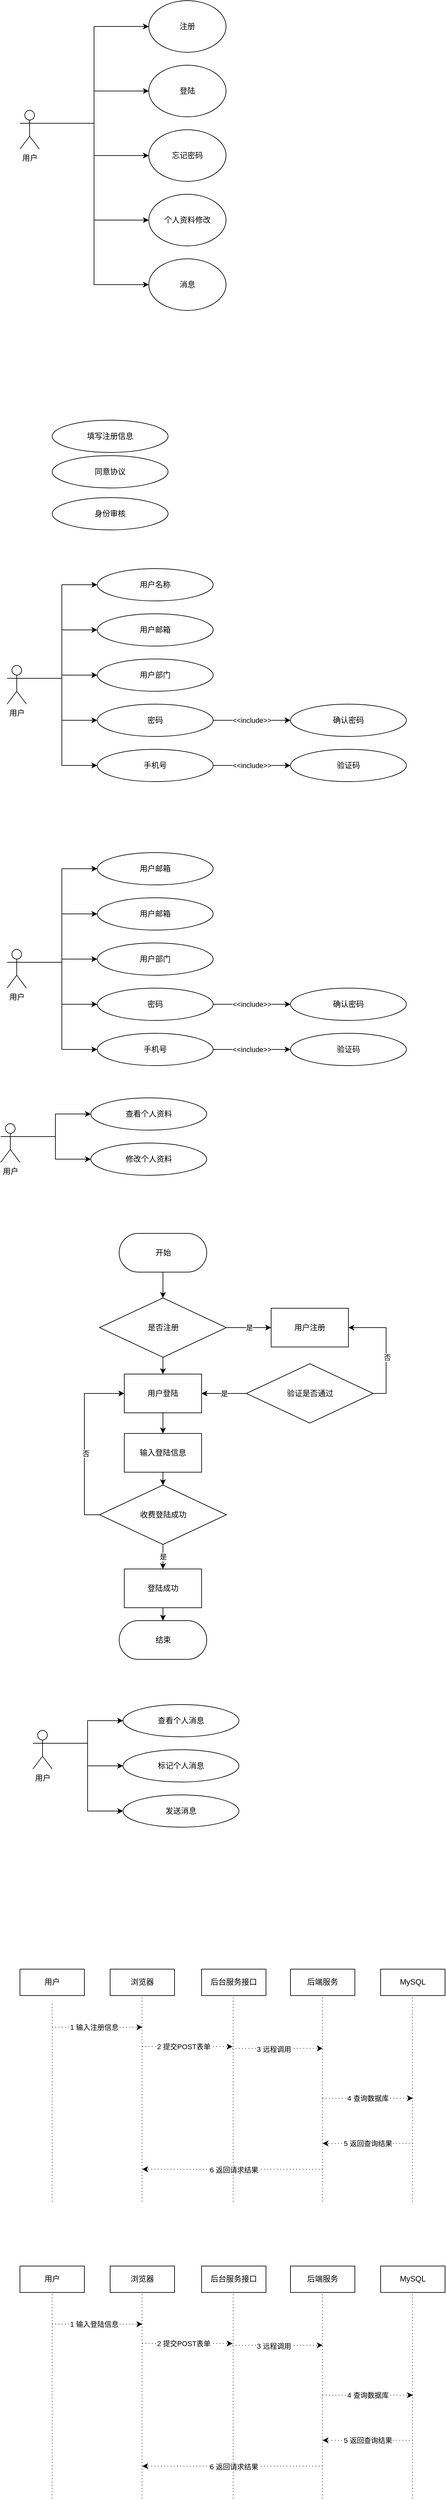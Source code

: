 <mxfile version="14.9.5" type="github">
  <diagram id="CorUk7HUXJxeiM6xlHDV" name="Page-1">
    <mxGraphModel dx="1422" dy="772" grid="1" gridSize="10" guides="1" tooltips="1" connect="1" arrows="1" fold="1" page="1" pageScale="1" pageWidth="827" pageHeight="1169" math="0" shadow="0">
      <root>
        <mxCell id="0" />
        <mxCell id="1" parent="0" />
        <mxCell id="OTtNzMurKzjWnPa9QM11-7" style="edgeStyle=orthogonalEdgeStyle;rounded=0;orthogonalLoop=1;jettySize=auto;html=1;exitX=1;exitY=0.333;exitDx=0;exitDy=0;exitPerimeter=0;entryX=0;entryY=0.5;entryDx=0;entryDy=0;" parent="1" source="OTtNzMurKzjWnPa9QM11-1" target="OTtNzMurKzjWnPa9QM11-2" edge="1">
          <mxGeometry relative="1" as="geometry" />
        </mxCell>
        <mxCell id="OTtNzMurKzjWnPa9QM11-8" style="edgeStyle=orthogonalEdgeStyle;rounded=0;orthogonalLoop=1;jettySize=auto;html=1;exitX=1;exitY=0.333;exitDx=0;exitDy=0;exitPerimeter=0;entryX=0;entryY=0.5;entryDx=0;entryDy=0;" parent="1" source="OTtNzMurKzjWnPa9QM11-1" target="OTtNzMurKzjWnPa9QM11-3" edge="1">
          <mxGeometry relative="1" as="geometry" />
        </mxCell>
        <mxCell id="OTtNzMurKzjWnPa9QM11-9" style="edgeStyle=orthogonalEdgeStyle;rounded=0;orthogonalLoop=1;jettySize=auto;html=1;exitX=1;exitY=0.333;exitDx=0;exitDy=0;exitPerimeter=0;entryX=0;entryY=0.5;entryDx=0;entryDy=0;" parent="1" source="OTtNzMurKzjWnPa9QM11-1" target="OTtNzMurKzjWnPa9QM11-4" edge="1">
          <mxGeometry relative="1" as="geometry" />
        </mxCell>
        <mxCell id="OTtNzMurKzjWnPa9QM11-11" style="edgeStyle=orthogonalEdgeStyle;rounded=0;orthogonalLoop=1;jettySize=auto;html=1;exitX=1;exitY=0.333;exitDx=0;exitDy=0;exitPerimeter=0;entryX=0;entryY=0.5;entryDx=0;entryDy=0;" parent="1" source="OTtNzMurKzjWnPa9QM11-1" target="OTtNzMurKzjWnPa9QM11-5" edge="1">
          <mxGeometry relative="1" as="geometry" />
        </mxCell>
        <mxCell id="Vjkjc_S4CCkmekgS_joY-2" style="edgeStyle=orthogonalEdgeStyle;rounded=0;orthogonalLoop=1;jettySize=auto;html=1;exitX=1;exitY=0.333;exitDx=0;exitDy=0;exitPerimeter=0;entryX=0;entryY=0.5;entryDx=0;entryDy=0;" parent="1" source="OTtNzMurKzjWnPa9QM11-1" target="Vjkjc_S4CCkmekgS_joY-1" edge="1">
          <mxGeometry relative="1" as="geometry" />
        </mxCell>
        <mxCell id="OTtNzMurKzjWnPa9QM11-1" value="用户" style="shape=umlActor;verticalLabelPosition=bottom;verticalAlign=top;html=1;outlineConnect=0;" parent="1" vertex="1">
          <mxGeometry x="80" y="380" width="30" height="60" as="geometry" />
        </mxCell>
        <mxCell id="OTtNzMurKzjWnPa9QM11-2" value="注册" style="ellipse;whiteSpace=wrap;html=1;" parent="1" vertex="1">
          <mxGeometry x="280" y="210" width="120" height="80" as="geometry" />
        </mxCell>
        <mxCell id="OTtNzMurKzjWnPa9QM11-3" value="登陆" style="ellipse;whiteSpace=wrap;html=1;" parent="1" vertex="1">
          <mxGeometry x="280" y="310" width="120" height="80" as="geometry" />
        </mxCell>
        <mxCell id="OTtNzMurKzjWnPa9QM11-4" value="忘记密码" style="ellipse;whiteSpace=wrap;html=1;" parent="1" vertex="1">
          <mxGeometry x="280" y="410" width="120" height="80" as="geometry" />
        </mxCell>
        <mxCell id="OTtNzMurKzjWnPa9QM11-5" value="个人资料修改" style="ellipse;whiteSpace=wrap;html=1;" parent="1" vertex="1">
          <mxGeometry x="280" y="510" width="120" height="80" as="geometry" />
        </mxCell>
        <mxCell id="OTtNzMurKzjWnPa9QM11-40" style="edgeStyle=orthogonalEdgeStyle;rounded=0;orthogonalLoop=1;jettySize=auto;html=1;exitX=1;exitY=0.333;exitDx=0;exitDy=0;exitPerimeter=0;entryX=0;entryY=0.5;entryDx=0;entryDy=0;" parent="1" source="OTtNzMurKzjWnPa9QM11-22" target="OTtNzMurKzjWnPa9QM11-31" edge="1">
          <mxGeometry relative="1" as="geometry" />
        </mxCell>
        <mxCell id="OTtNzMurKzjWnPa9QM11-41" style="edgeStyle=orthogonalEdgeStyle;rounded=0;orthogonalLoop=1;jettySize=auto;html=1;exitX=1;exitY=0.333;exitDx=0;exitDy=0;exitPerimeter=0;entryX=0;entryY=0.5;entryDx=0;entryDy=0;" parent="1" source="OTtNzMurKzjWnPa9QM11-22" target="OTtNzMurKzjWnPa9QM11-32" edge="1">
          <mxGeometry relative="1" as="geometry" />
        </mxCell>
        <mxCell id="OTtNzMurKzjWnPa9QM11-42" style="edgeStyle=orthogonalEdgeStyle;rounded=0;orthogonalLoop=1;jettySize=auto;html=1;exitX=1;exitY=0.333;exitDx=0;exitDy=0;exitPerimeter=0;entryX=0;entryY=0.5;entryDx=0;entryDy=0;" parent="1" source="OTtNzMurKzjWnPa9QM11-22" target="OTtNzMurKzjWnPa9QM11-33" edge="1">
          <mxGeometry relative="1" as="geometry" />
        </mxCell>
        <mxCell id="OTtNzMurKzjWnPa9QM11-43" style="edgeStyle=orthogonalEdgeStyle;rounded=0;orthogonalLoop=1;jettySize=auto;html=1;exitX=1;exitY=0.333;exitDx=0;exitDy=0;exitPerimeter=0;entryX=0;entryY=0.5;entryDx=0;entryDy=0;" parent="1" source="OTtNzMurKzjWnPa9QM11-22" target="OTtNzMurKzjWnPa9QM11-36" edge="1">
          <mxGeometry relative="1" as="geometry" />
        </mxCell>
        <mxCell id="OTtNzMurKzjWnPa9QM11-44" style="edgeStyle=orthogonalEdgeStyle;rounded=0;orthogonalLoop=1;jettySize=auto;html=1;exitX=1;exitY=0.333;exitDx=0;exitDy=0;exitPerimeter=0;entryX=0;entryY=0.5;entryDx=0;entryDy=0;" parent="1" source="OTtNzMurKzjWnPa9QM11-22" target="OTtNzMurKzjWnPa9QM11-34" edge="1">
          <mxGeometry relative="1" as="geometry" />
        </mxCell>
        <mxCell id="OTtNzMurKzjWnPa9QM11-22" value="用户" style="shape=umlActor;verticalLabelPosition=bottom;verticalAlign=top;html=1;outlineConnect=0;" parent="1" vertex="1">
          <mxGeometry x="60" y="1240" width="30" height="60" as="geometry" />
        </mxCell>
        <mxCell id="OTtNzMurKzjWnPa9QM11-31" value="用户名称" style="ellipse;whiteSpace=wrap;html=1;" parent="1" vertex="1">
          <mxGeometry x="200" y="1090" width="180" height="50" as="geometry" />
        </mxCell>
        <mxCell id="OTtNzMurKzjWnPa9QM11-32" value="用户邮箱" style="ellipse;whiteSpace=wrap;html=1;" parent="1" vertex="1">
          <mxGeometry x="200" y="1160" width="180" height="50" as="geometry" />
        </mxCell>
        <mxCell id="OTtNzMurKzjWnPa9QM11-33" value="用户部门" style="ellipse;whiteSpace=wrap;html=1;" parent="1" vertex="1">
          <mxGeometry x="200" y="1230" width="180" height="50" as="geometry" />
        </mxCell>
        <mxCell id="OTtNzMurKzjWnPa9QM11-34" value="手机号" style="ellipse;whiteSpace=wrap;html=1;" parent="1" vertex="1">
          <mxGeometry x="200" y="1370" width="180" height="50" as="geometry" />
        </mxCell>
        <mxCell id="OTtNzMurKzjWnPa9QM11-35" value="验证码" style="ellipse;whiteSpace=wrap;html=1;" parent="1" vertex="1">
          <mxGeometry x="500" y="1370" width="180" height="50" as="geometry" />
        </mxCell>
        <mxCell id="OTtNzMurKzjWnPa9QM11-38" value="&amp;lt;&amp;lt;include&amp;gt;&amp;gt;" style="edgeStyle=orthogonalEdgeStyle;rounded=0;orthogonalLoop=1;jettySize=auto;html=1;exitX=1;exitY=0.5;exitDx=0;exitDy=0;entryX=0;entryY=0.5;entryDx=0;entryDy=0;" parent="1" source="OTtNzMurKzjWnPa9QM11-36" target="OTtNzMurKzjWnPa9QM11-37" edge="1">
          <mxGeometry relative="1" as="geometry">
            <Array as="points">
              <mxPoint x="410" y="1325" />
              <mxPoint x="410" y="1325" />
            </Array>
          </mxGeometry>
        </mxCell>
        <mxCell id="OTtNzMurKzjWnPa9QM11-36" value="密码" style="ellipse;whiteSpace=wrap;html=1;" parent="1" vertex="1">
          <mxGeometry x="200" y="1300" width="180" height="50" as="geometry" />
        </mxCell>
        <mxCell id="OTtNzMurKzjWnPa9QM11-37" value="确认密码" style="ellipse;whiteSpace=wrap;html=1;" parent="1" vertex="1">
          <mxGeometry x="500" y="1300" width="180" height="50" as="geometry" />
        </mxCell>
        <mxCell id="OTtNzMurKzjWnPa9QM11-39" value="&amp;lt;&amp;lt;include&amp;gt;&amp;gt;" style="edgeStyle=orthogonalEdgeStyle;rounded=0;orthogonalLoop=1;jettySize=auto;html=1;exitX=1;exitY=0.5;exitDx=0;exitDy=0;entryX=0;entryY=0.5;entryDx=0;entryDy=0;" parent="1" source="OTtNzMurKzjWnPa9QM11-34" target="OTtNzMurKzjWnPa9QM11-35" edge="1">
          <mxGeometry relative="1" as="geometry">
            <mxPoint x="390" y="1335" as="sourcePoint" />
            <mxPoint x="540" y="1335" as="targetPoint" />
            <Array as="points">
              <mxPoint x="490" y="1395" />
              <mxPoint x="490" y="1395" />
            </Array>
          </mxGeometry>
        </mxCell>
        <mxCell id="OTtNzMurKzjWnPa9QM11-45" value="填写注册信息" style="ellipse;whiteSpace=wrap;html=1;" parent="1" vertex="1">
          <mxGeometry x="130" y="860" width="180" height="50" as="geometry" />
        </mxCell>
        <mxCell id="OTtNzMurKzjWnPa9QM11-46" value="同意协议" style="ellipse;whiteSpace=wrap;html=1;" parent="1" vertex="1">
          <mxGeometry x="130" y="915" width="180" height="50" as="geometry" />
        </mxCell>
        <mxCell id="OTtNzMurKzjWnPa9QM11-47" value="身份审核" style="ellipse;whiteSpace=wrap;html=1;" parent="1" vertex="1">
          <mxGeometry x="130" y="980" width="180" height="50" as="geometry" />
        </mxCell>
        <mxCell id="OTtNzMurKzjWnPa9QM11-48" style="edgeStyle=orthogonalEdgeStyle;rounded=0;orthogonalLoop=1;jettySize=auto;html=1;exitX=1;exitY=0.333;exitDx=0;exitDy=0;exitPerimeter=0;entryX=0;entryY=0.5;entryDx=0;entryDy=0;" parent="1" source="OTtNzMurKzjWnPa9QM11-53" target="OTtNzMurKzjWnPa9QM11-54" edge="1">
          <mxGeometry relative="1" as="geometry" />
        </mxCell>
        <mxCell id="OTtNzMurKzjWnPa9QM11-49" style="edgeStyle=orthogonalEdgeStyle;rounded=0;orthogonalLoop=1;jettySize=auto;html=1;exitX=1;exitY=0.333;exitDx=0;exitDy=0;exitPerimeter=0;entryX=0;entryY=0.5;entryDx=0;entryDy=0;" parent="1" source="OTtNzMurKzjWnPa9QM11-53" target="OTtNzMurKzjWnPa9QM11-55" edge="1">
          <mxGeometry relative="1" as="geometry" />
        </mxCell>
        <mxCell id="OTtNzMurKzjWnPa9QM11-50" style="edgeStyle=orthogonalEdgeStyle;rounded=0;orthogonalLoop=1;jettySize=auto;html=1;exitX=1;exitY=0.333;exitDx=0;exitDy=0;exitPerimeter=0;entryX=0;entryY=0.5;entryDx=0;entryDy=0;" parent="1" source="OTtNzMurKzjWnPa9QM11-53" target="OTtNzMurKzjWnPa9QM11-56" edge="1">
          <mxGeometry relative="1" as="geometry" />
        </mxCell>
        <mxCell id="OTtNzMurKzjWnPa9QM11-51" style="edgeStyle=orthogonalEdgeStyle;rounded=0;orthogonalLoop=1;jettySize=auto;html=1;exitX=1;exitY=0.333;exitDx=0;exitDy=0;exitPerimeter=0;entryX=0;entryY=0.5;entryDx=0;entryDy=0;" parent="1" source="OTtNzMurKzjWnPa9QM11-53" target="OTtNzMurKzjWnPa9QM11-60" edge="1">
          <mxGeometry relative="1" as="geometry" />
        </mxCell>
        <mxCell id="OTtNzMurKzjWnPa9QM11-52" style="edgeStyle=orthogonalEdgeStyle;rounded=0;orthogonalLoop=1;jettySize=auto;html=1;exitX=1;exitY=0.333;exitDx=0;exitDy=0;exitPerimeter=0;entryX=0;entryY=0.5;entryDx=0;entryDy=0;" parent="1" source="OTtNzMurKzjWnPa9QM11-53" target="OTtNzMurKzjWnPa9QM11-57" edge="1">
          <mxGeometry relative="1" as="geometry" />
        </mxCell>
        <mxCell id="OTtNzMurKzjWnPa9QM11-53" value="用户" style="shape=umlActor;verticalLabelPosition=bottom;verticalAlign=top;html=1;outlineConnect=0;" parent="1" vertex="1">
          <mxGeometry x="60" y="1680" width="30" height="60" as="geometry" />
        </mxCell>
        <mxCell id="OTtNzMurKzjWnPa9QM11-54" value="用户邮箱" style="ellipse;whiteSpace=wrap;html=1;" parent="1" vertex="1">
          <mxGeometry x="200" y="1530" width="180" height="50" as="geometry" />
        </mxCell>
        <mxCell id="OTtNzMurKzjWnPa9QM11-55" value="用户邮箱" style="ellipse;whiteSpace=wrap;html=1;" parent="1" vertex="1">
          <mxGeometry x="200" y="1600" width="180" height="50" as="geometry" />
        </mxCell>
        <mxCell id="OTtNzMurKzjWnPa9QM11-56" value="用户部门" style="ellipse;whiteSpace=wrap;html=1;" parent="1" vertex="1">
          <mxGeometry x="200" y="1670" width="180" height="50" as="geometry" />
        </mxCell>
        <mxCell id="OTtNzMurKzjWnPa9QM11-57" value="手机号" style="ellipse;whiteSpace=wrap;html=1;" parent="1" vertex="1">
          <mxGeometry x="200" y="1810" width="180" height="50" as="geometry" />
        </mxCell>
        <mxCell id="OTtNzMurKzjWnPa9QM11-58" value="验证码" style="ellipse;whiteSpace=wrap;html=1;" parent="1" vertex="1">
          <mxGeometry x="500" y="1810" width="180" height="50" as="geometry" />
        </mxCell>
        <mxCell id="OTtNzMurKzjWnPa9QM11-59" value="&amp;lt;&amp;lt;include&amp;gt;&amp;gt;" style="edgeStyle=orthogonalEdgeStyle;rounded=0;orthogonalLoop=1;jettySize=auto;html=1;exitX=1;exitY=0.5;exitDx=0;exitDy=0;entryX=0;entryY=0.5;entryDx=0;entryDy=0;" parent="1" source="OTtNzMurKzjWnPa9QM11-60" target="OTtNzMurKzjWnPa9QM11-61" edge="1">
          <mxGeometry relative="1" as="geometry">
            <Array as="points">
              <mxPoint x="410" y="1765" />
              <mxPoint x="410" y="1765" />
            </Array>
          </mxGeometry>
        </mxCell>
        <mxCell id="OTtNzMurKzjWnPa9QM11-60" value="密码" style="ellipse;whiteSpace=wrap;html=1;" parent="1" vertex="1">
          <mxGeometry x="200" y="1740" width="180" height="50" as="geometry" />
        </mxCell>
        <mxCell id="OTtNzMurKzjWnPa9QM11-61" value="确认密码" style="ellipse;whiteSpace=wrap;html=1;" parent="1" vertex="1">
          <mxGeometry x="500" y="1740" width="180" height="50" as="geometry" />
        </mxCell>
        <mxCell id="OTtNzMurKzjWnPa9QM11-62" value="&amp;lt;&amp;lt;include&amp;gt;&amp;gt;" style="edgeStyle=orthogonalEdgeStyle;rounded=0;orthogonalLoop=1;jettySize=auto;html=1;exitX=1;exitY=0.5;exitDx=0;exitDy=0;entryX=0;entryY=0.5;entryDx=0;entryDy=0;" parent="1" source="OTtNzMurKzjWnPa9QM11-57" target="OTtNzMurKzjWnPa9QM11-58" edge="1">
          <mxGeometry relative="1" as="geometry">
            <mxPoint x="390" y="1775" as="sourcePoint" />
            <mxPoint x="540" y="1775" as="targetPoint" />
            <Array as="points">
              <mxPoint x="490" y="1835" />
              <mxPoint x="490" y="1835" />
            </Array>
          </mxGeometry>
        </mxCell>
        <mxCell id="OTtNzMurKzjWnPa9QM11-63" style="edgeStyle=orthogonalEdgeStyle;rounded=0;orthogonalLoop=1;jettySize=auto;html=1;exitX=1;exitY=0.333;exitDx=0;exitDy=0;exitPerimeter=0;entryX=0;entryY=0.5;entryDx=0;entryDy=0;" parent="1" source="OTtNzMurKzjWnPa9QM11-68" target="OTtNzMurKzjWnPa9QM11-69" edge="1">
          <mxGeometry relative="1" as="geometry" />
        </mxCell>
        <mxCell id="OTtNzMurKzjWnPa9QM11-64" style="edgeStyle=orthogonalEdgeStyle;rounded=0;orthogonalLoop=1;jettySize=auto;html=1;exitX=1;exitY=0.333;exitDx=0;exitDy=0;exitPerimeter=0;entryX=0;entryY=0.5;entryDx=0;entryDy=0;" parent="1" source="OTtNzMurKzjWnPa9QM11-68" target="OTtNzMurKzjWnPa9QM11-70" edge="1">
          <mxGeometry relative="1" as="geometry" />
        </mxCell>
        <mxCell id="OTtNzMurKzjWnPa9QM11-68" value="用户" style="shape=umlActor;verticalLabelPosition=bottom;verticalAlign=top;html=1;outlineConnect=0;" parent="1" vertex="1">
          <mxGeometry x="50" y="1950" width="30" height="60" as="geometry" />
        </mxCell>
        <mxCell id="OTtNzMurKzjWnPa9QM11-69" value="查看个人资料" style="ellipse;whiteSpace=wrap;html=1;" parent="1" vertex="1">
          <mxGeometry x="190" y="1910" width="180" height="50" as="geometry" />
        </mxCell>
        <mxCell id="OTtNzMurKzjWnPa9QM11-70" value="修改个人资料" style="ellipse;whiteSpace=wrap;html=1;" parent="1" vertex="1">
          <mxGeometry x="190" y="1980" width="180" height="50" as="geometry" />
        </mxCell>
        <mxCell id="OTtNzMurKzjWnPa9QM11-82" style="edgeStyle=orthogonalEdgeStyle;rounded=0;orthogonalLoop=1;jettySize=auto;html=1;" parent="1" source="OTtNzMurKzjWnPa9QM11-79" target="OTtNzMurKzjWnPa9QM11-81" edge="1">
          <mxGeometry relative="1" as="geometry" />
        </mxCell>
        <mxCell id="OTtNzMurKzjWnPa9QM11-79" value="开始" style="html=1;dashed=0;whitespace=wrap;shape=mxgraph.dfd.start" parent="1" vertex="1">
          <mxGeometry x="234" y="2120" width="136" height="60" as="geometry" />
        </mxCell>
        <mxCell id="OTtNzMurKzjWnPa9QM11-80" value="结束" style="html=1;dashed=0;whitespace=wrap;shape=mxgraph.dfd.start" parent="1" vertex="1">
          <mxGeometry x="234" y="2720" width="136" height="60" as="geometry" />
        </mxCell>
        <mxCell id="OTtNzMurKzjWnPa9QM11-88" value="是" style="edgeStyle=orthogonalEdgeStyle;rounded=0;orthogonalLoop=1;jettySize=auto;html=1;exitX=1;exitY=0.5;exitDx=0;exitDy=0;entryX=0;entryY=0.5;entryDx=0;entryDy=0;" parent="1" source="OTtNzMurKzjWnPa9QM11-81" target="OTtNzMurKzjWnPa9QM11-83" edge="1">
          <mxGeometry relative="1" as="geometry" />
        </mxCell>
        <mxCell id="OTtNzMurKzjWnPa9QM11-90" value="" style="edgeStyle=orthogonalEdgeStyle;rounded=0;orthogonalLoop=1;jettySize=auto;html=1;" parent="1" source="OTtNzMurKzjWnPa9QM11-81" target="OTtNzMurKzjWnPa9QM11-84" edge="1">
          <mxGeometry relative="1" as="geometry" />
        </mxCell>
        <mxCell id="OTtNzMurKzjWnPa9QM11-81" value="是否注册" style="rhombus;whiteSpace=wrap;html=1;" parent="1" vertex="1">
          <mxGeometry x="203.5" y="2220" width="197" height="92" as="geometry" />
        </mxCell>
        <mxCell id="OTtNzMurKzjWnPa9QM11-83" value="用户注册" style="rounded=0;whiteSpace=wrap;html=1;" parent="1" vertex="1">
          <mxGeometry x="470" y="2236" width="120" height="60" as="geometry" />
        </mxCell>
        <mxCell id="OTtNzMurKzjWnPa9QM11-95" style="edgeStyle=orthogonalEdgeStyle;rounded=0;orthogonalLoop=1;jettySize=auto;html=1;entryX=0.5;entryY=0;entryDx=0;entryDy=0;" parent="1" source="OTtNzMurKzjWnPa9QM11-84" target="OTtNzMurKzjWnPa9QM11-91" edge="1">
          <mxGeometry relative="1" as="geometry" />
        </mxCell>
        <mxCell id="OTtNzMurKzjWnPa9QM11-84" value="用户登陆" style="rounded=0;whiteSpace=wrap;html=1;" parent="1" vertex="1">
          <mxGeometry x="242" y="2338" width="120" height="60" as="geometry" />
        </mxCell>
        <mxCell id="OTtNzMurKzjWnPa9QM11-86" style="edgeStyle=orthogonalEdgeStyle;rounded=0;orthogonalLoop=1;jettySize=auto;html=1;exitX=1;exitY=0.5;exitDx=0;exitDy=0;entryX=1;entryY=0.5;entryDx=0;entryDy=0;" parent="1" source="OTtNzMurKzjWnPa9QM11-85" target="OTtNzMurKzjWnPa9QM11-83" edge="1">
          <mxGeometry relative="1" as="geometry" />
        </mxCell>
        <mxCell id="OTtNzMurKzjWnPa9QM11-87" value="否" style="edgeLabel;html=1;align=center;verticalAlign=middle;resizable=0;points=[];" parent="OTtNzMurKzjWnPa9QM11-86" vertex="1" connectable="0">
          <mxGeometry x="0.13" relative="1" as="geometry">
            <mxPoint x="1" y="26" as="offset" />
          </mxGeometry>
        </mxCell>
        <mxCell id="OTtNzMurKzjWnPa9QM11-89" value="是" style="edgeStyle=orthogonalEdgeStyle;rounded=0;orthogonalLoop=1;jettySize=auto;html=1;" parent="1" source="OTtNzMurKzjWnPa9QM11-85" target="OTtNzMurKzjWnPa9QM11-84" edge="1">
          <mxGeometry relative="1" as="geometry" />
        </mxCell>
        <mxCell id="OTtNzMurKzjWnPa9QM11-85" value="验证是否通过" style="rhombus;whiteSpace=wrap;html=1;" parent="1" vertex="1">
          <mxGeometry x="431.5" y="2322" width="197" height="92" as="geometry" />
        </mxCell>
        <mxCell id="OTtNzMurKzjWnPa9QM11-97" value="" style="edgeStyle=orthogonalEdgeStyle;rounded=0;orthogonalLoop=1;jettySize=auto;html=1;" parent="1" source="OTtNzMurKzjWnPa9QM11-91" target="OTtNzMurKzjWnPa9QM11-92" edge="1">
          <mxGeometry relative="1" as="geometry" />
        </mxCell>
        <mxCell id="OTtNzMurKzjWnPa9QM11-91" value="输入登陆信息" style="rounded=0;whiteSpace=wrap;html=1;" parent="1" vertex="1">
          <mxGeometry x="242" y="2430" width="120" height="60" as="geometry" />
        </mxCell>
        <mxCell id="OTtNzMurKzjWnPa9QM11-98" value="是" style="edgeStyle=orthogonalEdgeStyle;rounded=0;orthogonalLoop=1;jettySize=auto;html=1;" parent="1" source="OTtNzMurKzjWnPa9QM11-92" target="OTtNzMurKzjWnPa9QM11-96" edge="1">
          <mxGeometry relative="1" as="geometry" />
        </mxCell>
        <mxCell id="OTtNzMurKzjWnPa9QM11-100" style="edgeStyle=orthogonalEdgeStyle;rounded=0;orthogonalLoop=1;jettySize=auto;html=1;exitX=0;exitY=0.5;exitDx=0;exitDy=0;entryX=0;entryY=0.5;entryDx=0;entryDy=0;" parent="1" source="OTtNzMurKzjWnPa9QM11-92" target="OTtNzMurKzjWnPa9QM11-84" edge="1">
          <mxGeometry relative="1" as="geometry">
            <Array as="points">
              <mxPoint x="180" y="2556" />
              <mxPoint x="180" y="2368" />
            </Array>
          </mxGeometry>
        </mxCell>
        <mxCell id="OTtNzMurKzjWnPa9QM11-101" value="否" style="edgeLabel;html=1;align=center;verticalAlign=middle;resizable=0;points=[];" parent="OTtNzMurKzjWnPa9QM11-100" vertex="1" connectable="0">
          <mxGeometry x="0.088" y="-1" relative="1" as="geometry">
            <mxPoint x="1" y="30" as="offset" />
          </mxGeometry>
        </mxCell>
        <mxCell id="OTtNzMurKzjWnPa9QM11-92" value="收费登陆成功" style="rhombus;whiteSpace=wrap;html=1;" parent="1" vertex="1">
          <mxGeometry x="203.5" y="2510" width="197" height="92" as="geometry" />
        </mxCell>
        <mxCell id="OTtNzMurKzjWnPa9QM11-99" value="" style="edgeStyle=orthogonalEdgeStyle;rounded=0;orthogonalLoop=1;jettySize=auto;html=1;" parent="1" source="OTtNzMurKzjWnPa9QM11-96" target="OTtNzMurKzjWnPa9QM11-80" edge="1">
          <mxGeometry relative="1" as="geometry" />
        </mxCell>
        <mxCell id="OTtNzMurKzjWnPa9QM11-96" value="登陆成功" style="rounded=0;whiteSpace=wrap;html=1;" parent="1" vertex="1">
          <mxGeometry x="242" y="2640" width="120" height="60" as="geometry" />
        </mxCell>
        <mxCell id="Vjkjc_S4CCkmekgS_joY-1" value="消息" style="ellipse;whiteSpace=wrap;html=1;" parent="1" vertex="1">
          <mxGeometry x="280" y="610" width="120" height="80" as="geometry" />
        </mxCell>
        <mxCell id="Vjkjc_S4CCkmekgS_joY-3" style="edgeStyle=orthogonalEdgeStyle;rounded=0;orthogonalLoop=1;jettySize=auto;html=1;exitX=1;exitY=0.333;exitDx=0;exitDy=0;exitPerimeter=0;entryX=0;entryY=0.5;entryDx=0;entryDy=0;" parent="1" source="Vjkjc_S4CCkmekgS_joY-5" target="Vjkjc_S4CCkmekgS_joY-6" edge="1">
          <mxGeometry relative="1" as="geometry" />
        </mxCell>
        <mxCell id="Vjkjc_S4CCkmekgS_joY-4" style="edgeStyle=orthogonalEdgeStyle;rounded=0;orthogonalLoop=1;jettySize=auto;html=1;exitX=1;exitY=0.333;exitDx=0;exitDy=0;exitPerimeter=0;entryX=0;entryY=0.5;entryDx=0;entryDy=0;" parent="1" source="Vjkjc_S4CCkmekgS_joY-5" target="Vjkjc_S4CCkmekgS_joY-7" edge="1">
          <mxGeometry relative="1" as="geometry" />
        </mxCell>
        <mxCell id="Vjkjc_S4CCkmekgS_joY-9" style="edgeStyle=orthogonalEdgeStyle;rounded=0;orthogonalLoop=1;jettySize=auto;html=1;exitX=1;exitY=0.333;exitDx=0;exitDy=0;exitPerimeter=0;entryX=0;entryY=0.5;entryDx=0;entryDy=0;" parent="1" source="Vjkjc_S4CCkmekgS_joY-5" target="Vjkjc_S4CCkmekgS_joY-8" edge="1">
          <mxGeometry relative="1" as="geometry" />
        </mxCell>
        <mxCell id="Vjkjc_S4CCkmekgS_joY-5" value="用户" style="shape=umlActor;verticalLabelPosition=bottom;verticalAlign=top;html=1;outlineConnect=0;" parent="1" vertex="1">
          <mxGeometry x="100" y="2890" width="30" height="60" as="geometry" />
        </mxCell>
        <mxCell id="Vjkjc_S4CCkmekgS_joY-6" value="查看个人消息" style="ellipse;whiteSpace=wrap;html=1;" parent="1" vertex="1">
          <mxGeometry x="240" y="2850" width="180" height="50" as="geometry" />
        </mxCell>
        <mxCell id="Vjkjc_S4CCkmekgS_joY-7" value="标记个人消息" style="ellipse;whiteSpace=wrap;html=1;" parent="1" vertex="1">
          <mxGeometry x="240" y="2920" width="180" height="50" as="geometry" />
        </mxCell>
        <mxCell id="Vjkjc_S4CCkmekgS_joY-8" value="发送消息" style="ellipse;whiteSpace=wrap;html=1;" parent="1" vertex="1">
          <mxGeometry x="240" y="2990" width="180" height="50" as="geometry" />
        </mxCell>
        <mxCell id="xR4aeix9GzGSa69tNz9Z-13" value="" style="group" vertex="1" connectable="0" parent="1">
          <mxGeometry x="80" y="3260" width="100" height="440" as="geometry" />
        </mxCell>
        <mxCell id="xR4aeix9GzGSa69tNz9Z-8" value="" style="endArrow=none;dashed=1;html=1;dashPattern=1 4;entryX=0.5;entryY=1;entryDx=0;entryDy=0;" edge="1" parent="xR4aeix9GzGSa69tNz9Z-13">
          <mxGeometry width="50" height="50" relative="1" as="geometry">
            <mxPoint x="50" y="360" as="sourcePoint" />
            <mxPoint x="50" y="50" as="targetPoint" />
          </mxGeometry>
        </mxCell>
        <mxCell id="xR4aeix9GzGSa69tNz9Z-18" value="" style="endArrow=classic;html=1;dashed=1;dashPattern=1 4;" edge="1" parent="xR4aeix9GzGSa69tNz9Z-13">
          <mxGeometry width="50" height="50" relative="1" as="geometry">
            <mxPoint x="50" y="90" as="sourcePoint" />
            <mxPoint x="190" y="90" as="targetPoint" />
          </mxGeometry>
        </mxCell>
        <mxCell id="xR4aeix9GzGSa69tNz9Z-19" value="1 输入注册信息" style="edgeLabel;html=1;align=center;verticalAlign=middle;resizable=0;points=[];" vertex="1" connectable="0" parent="xR4aeix9GzGSa69tNz9Z-18">
          <mxGeometry x="-0.077" relative="1" as="geometry">
            <mxPoint as="offset" />
          </mxGeometry>
        </mxCell>
        <mxCell id="xR4aeix9GzGSa69tNz9Z-63" value="用户" style="rounded=0;whiteSpace=wrap;html=1;" vertex="1" parent="xR4aeix9GzGSa69tNz9Z-13">
          <mxGeometry width="100" height="40.909" as="geometry" />
        </mxCell>
        <mxCell id="xR4aeix9GzGSa69tNz9Z-14" value="" style="group" vertex="1" connectable="0" parent="1">
          <mxGeometry x="220" y="3260" width="100" height="360" as="geometry" />
        </mxCell>
        <mxCell id="xR4aeix9GzGSa69tNz9Z-2" value="浏览器" style="rounded=0;whiteSpace=wrap;html=1;" vertex="1" parent="xR4aeix9GzGSa69tNz9Z-14">
          <mxGeometry width="100" height="40.909" as="geometry" />
        </mxCell>
        <mxCell id="xR4aeix9GzGSa69tNz9Z-9" value="" style="endArrow=none;dashed=1;html=1;dashPattern=1 4;entryX=0.5;entryY=1;entryDx=0;entryDy=0;" edge="1" parent="xR4aeix9GzGSa69tNz9Z-14">
          <mxGeometry width="50" height="50" relative="1" as="geometry">
            <mxPoint x="49.5" y="360" as="sourcePoint" />
            <mxPoint x="49.5" y="40.909" as="targetPoint" />
          </mxGeometry>
        </mxCell>
        <mxCell id="xR4aeix9GzGSa69tNz9Z-15" value="" style="group" vertex="1" connectable="0" parent="1">
          <mxGeometry x="362" y="3260" width="100" height="360" as="geometry" />
        </mxCell>
        <mxCell id="xR4aeix9GzGSa69tNz9Z-3" value="后台服务接口" style="rounded=0;whiteSpace=wrap;html=1;" vertex="1" parent="xR4aeix9GzGSa69tNz9Z-15">
          <mxGeometry width="100" height="40.909" as="geometry" />
        </mxCell>
        <mxCell id="xR4aeix9GzGSa69tNz9Z-10" value="" style="endArrow=none;dashed=1;html=1;dashPattern=1 4;entryX=0.5;entryY=1;entryDx=0;entryDy=0;" edge="1" parent="xR4aeix9GzGSa69tNz9Z-15">
          <mxGeometry width="50" height="50" relative="1" as="geometry">
            <mxPoint x="49" y="360" as="sourcePoint" />
            <mxPoint x="49" y="40.909" as="targetPoint" />
          </mxGeometry>
        </mxCell>
        <mxCell id="xR4aeix9GzGSa69tNz9Z-28" value="" style="endArrow=classic;html=1;dashed=1;dashPattern=1 4;" edge="1" parent="xR4aeix9GzGSa69tNz9Z-15">
          <mxGeometry width="50" height="50" relative="1" as="geometry">
            <mxPoint x="48" y="122.727" as="sourcePoint" />
            <mxPoint x="188" y="122.727" as="targetPoint" />
          </mxGeometry>
        </mxCell>
        <mxCell id="xR4aeix9GzGSa69tNz9Z-29" value="3 远程调用" style="edgeLabel;html=1;align=center;verticalAlign=middle;resizable=0;points=[];" vertex="1" connectable="0" parent="xR4aeix9GzGSa69tNz9Z-28">
          <mxGeometry x="-0.086" y="-1" relative="1" as="geometry">
            <mxPoint as="offset" />
          </mxGeometry>
        </mxCell>
        <mxCell id="xR4aeix9GzGSa69tNz9Z-16" value="" style="group" vertex="1" connectable="0" parent="1">
          <mxGeometry x="500" y="3260" width="100" height="360" as="geometry" />
        </mxCell>
        <mxCell id="xR4aeix9GzGSa69tNz9Z-4" value="后端服务" style="rounded=0;whiteSpace=wrap;html=1;" vertex="1" parent="xR4aeix9GzGSa69tNz9Z-16">
          <mxGeometry width="100" height="40.909" as="geometry" />
        </mxCell>
        <mxCell id="xR4aeix9GzGSa69tNz9Z-11" value="" style="endArrow=none;dashed=1;html=1;dashPattern=1 4;entryX=0.5;entryY=1;entryDx=0;entryDy=0;" edge="1" parent="xR4aeix9GzGSa69tNz9Z-16">
          <mxGeometry width="50" height="50" relative="1" as="geometry">
            <mxPoint x="49.5" y="360" as="sourcePoint" />
            <mxPoint x="49.5" y="40.909" as="targetPoint" />
          </mxGeometry>
        </mxCell>
        <mxCell id="xR4aeix9GzGSa69tNz9Z-17" value="" style="group" vertex="1" connectable="0" parent="1">
          <mxGeometry x="640" y="3260" width="100" height="360" as="geometry" />
        </mxCell>
        <mxCell id="xR4aeix9GzGSa69tNz9Z-5" value="MySQL" style="rounded=0;whiteSpace=wrap;html=1;" vertex="1" parent="xR4aeix9GzGSa69tNz9Z-17">
          <mxGeometry width="100" height="40.909" as="geometry" />
        </mxCell>
        <mxCell id="xR4aeix9GzGSa69tNz9Z-12" value="" style="endArrow=none;dashed=1;html=1;dashPattern=1 4;entryX=0.5;entryY=1;entryDx=0;entryDy=0;" edge="1" parent="xR4aeix9GzGSa69tNz9Z-17">
          <mxGeometry width="50" height="50" relative="1" as="geometry">
            <mxPoint x="49.5" y="360" as="sourcePoint" />
            <mxPoint x="49.5" y="40.909" as="targetPoint" />
          </mxGeometry>
        </mxCell>
        <mxCell id="xR4aeix9GzGSa69tNz9Z-21" value="" style="endArrow=classic;html=1;dashed=1;dashPattern=1 4;" edge="1" parent="1">
          <mxGeometry width="50" height="50" relative="1" as="geometry">
            <mxPoint x="270" y="3380" as="sourcePoint" />
            <mxPoint x="410" y="3380" as="targetPoint" />
          </mxGeometry>
        </mxCell>
        <mxCell id="xR4aeix9GzGSa69tNz9Z-22" value="2 提交POST表单" style="edgeLabel;html=1;align=center;verticalAlign=middle;resizable=0;points=[];" vertex="1" connectable="0" parent="xR4aeix9GzGSa69tNz9Z-21">
          <mxGeometry x="-0.339" y="-3" relative="1" as="geometry">
            <mxPoint x="17" y="-3" as="offset" />
          </mxGeometry>
        </mxCell>
        <mxCell id="xR4aeix9GzGSa69tNz9Z-30" value="4 查询数据库" style="endArrow=classic;html=1;dashed=1;dashPattern=1 4;" edge="1" parent="1">
          <mxGeometry width="50" height="50" relative="1" as="geometry">
            <mxPoint x="550" y="3460" as="sourcePoint" />
            <mxPoint x="690" y="3460" as="targetPoint" />
          </mxGeometry>
        </mxCell>
        <mxCell id="xR4aeix9GzGSa69tNz9Z-32" value="5 返回查询结果" style="endArrow=classic;html=1;dashed=1;dashPattern=1 4;" edge="1" parent="1">
          <mxGeometry width="50" height="50" relative="1" as="geometry">
            <mxPoint x="690" y="3530" as="sourcePoint" />
            <mxPoint x="550" y="3530" as="targetPoint" />
          </mxGeometry>
        </mxCell>
        <mxCell id="xR4aeix9GzGSa69tNz9Z-33" value="" style="endArrow=classic;html=1;dashed=1;dashPattern=1 4;" edge="1" parent="1">
          <mxGeometry width="50" height="50" relative="1" as="geometry">
            <mxPoint x="550" y="3570" as="sourcePoint" />
            <mxPoint x="270" y="3570" as="targetPoint" />
          </mxGeometry>
        </mxCell>
        <mxCell id="xR4aeix9GzGSa69tNz9Z-34" value="6 返回请求结果" style="edgeLabel;html=1;align=center;verticalAlign=middle;resizable=0;points=[];" vertex="1" connectable="0" parent="xR4aeix9GzGSa69tNz9Z-33">
          <mxGeometry x="0.15" y="1" relative="1" as="geometry">
            <mxPoint x="23" as="offset" />
          </mxGeometry>
        </mxCell>
        <mxCell id="xR4aeix9GzGSa69tNz9Z-36" value="" style="endArrow=none;dashed=1;html=1;dashPattern=1 4;entryX=0.5;entryY=1;entryDx=0;entryDy=0;" edge="1" parent="1">
          <mxGeometry width="50" height="50" relative="1" as="geometry">
            <mxPoint x="130" y="4080" as="sourcePoint" />
            <mxPoint x="130" y="3760" as="targetPoint" />
          </mxGeometry>
        </mxCell>
        <mxCell id="xR4aeix9GzGSa69tNz9Z-37" value="" style="endArrow=classic;html=1;dashed=1;dashPattern=1 4;" edge="1" parent="1">
          <mxGeometry width="50" height="50" relative="1" as="geometry">
            <mxPoint x="130" y="3810" as="sourcePoint" />
            <mxPoint x="270" y="3810" as="targetPoint" />
          </mxGeometry>
        </mxCell>
        <mxCell id="xR4aeix9GzGSa69tNz9Z-38" value="1 输入登陆信息" style="edgeLabel;html=1;align=center;verticalAlign=middle;resizable=0;points=[];" vertex="1" connectable="0" parent="xR4aeix9GzGSa69tNz9Z-37">
          <mxGeometry x="-0.077" relative="1" as="geometry">
            <mxPoint as="offset" />
          </mxGeometry>
        </mxCell>
        <mxCell id="xR4aeix9GzGSa69tNz9Z-39" value="" style="group" vertex="1" connectable="0" parent="1">
          <mxGeometry x="220" y="3720" width="100" height="360" as="geometry" />
        </mxCell>
        <mxCell id="xR4aeix9GzGSa69tNz9Z-40" value="浏览器" style="rounded=0;whiteSpace=wrap;html=1;" vertex="1" parent="xR4aeix9GzGSa69tNz9Z-39">
          <mxGeometry width="100" height="40.909" as="geometry" />
        </mxCell>
        <mxCell id="xR4aeix9GzGSa69tNz9Z-41" value="" style="endArrow=none;dashed=1;html=1;dashPattern=1 4;entryX=0.5;entryY=1;entryDx=0;entryDy=0;" edge="1" parent="xR4aeix9GzGSa69tNz9Z-39">
          <mxGeometry width="50" height="50" relative="1" as="geometry">
            <mxPoint x="49.5" y="360" as="sourcePoint" />
            <mxPoint x="49.5" y="40.909" as="targetPoint" />
          </mxGeometry>
        </mxCell>
        <mxCell id="xR4aeix9GzGSa69tNz9Z-42" value="" style="group" vertex="1" connectable="0" parent="1">
          <mxGeometry x="362" y="3720" width="100" height="360" as="geometry" />
        </mxCell>
        <mxCell id="xR4aeix9GzGSa69tNz9Z-43" value="后台服务接口" style="rounded=0;whiteSpace=wrap;html=1;" vertex="1" parent="xR4aeix9GzGSa69tNz9Z-42">
          <mxGeometry width="100" height="40.909" as="geometry" />
        </mxCell>
        <mxCell id="xR4aeix9GzGSa69tNz9Z-44" value="" style="endArrow=none;dashed=1;html=1;dashPattern=1 4;entryX=0.5;entryY=1;entryDx=0;entryDy=0;" edge="1" parent="xR4aeix9GzGSa69tNz9Z-42">
          <mxGeometry width="50" height="50" relative="1" as="geometry">
            <mxPoint x="49" y="360" as="sourcePoint" />
            <mxPoint x="49" y="40.909" as="targetPoint" />
          </mxGeometry>
        </mxCell>
        <mxCell id="xR4aeix9GzGSa69tNz9Z-45" value="" style="endArrow=classic;html=1;dashed=1;dashPattern=1 4;" edge="1" parent="xR4aeix9GzGSa69tNz9Z-42">
          <mxGeometry width="50" height="50" relative="1" as="geometry">
            <mxPoint x="48" y="122.727" as="sourcePoint" />
            <mxPoint x="188" y="122.727" as="targetPoint" />
          </mxGeometry>
        </mxCell>
        <mxCell id="xR4aeix9GzGSa69tNz9Z-46" value="3 远程调用" style="edgeLabel;html=1;align=center;verticalAlign=middle;resizable=0;points=[];" vertex="1" connectable="0" parent="xR4aeix9GzGSa69tNz9Z-45">
          <mxGeometry x="-0.086" y="-1" relative="1" as="geometry">
            <mxPoint as="offset" />
          </mxGeometry>
        </mxCell>
        <mxCell id="xR4aeix9GzGSa69tNz9Z-47" value="" style="group" vertex="1" connectable="0" parent="1">
          <mxGeometry x="500" y="3720" width="100" height="360" as="geometry" />
        </mxCell>
        <mxCell id="xR4aeix9GzGSa69tNz9Z-48" value="后端服务" style="rounded=0;whiteSpace=wrap;html=1;" vertex="1" parent="xR4aeix9GzGSa69tNz9Z-47">
          <mxGeometry width="100" height="40.909" as="geometry" />
        </mxCell>
        <mxCell id="xR4aeix9GzGSa69tNz9Z-49" value="" style="endArrow=none;dashed=1;html=1;dashPattern=1 4;entryX=0.5;entryY=1;entryDx=0;entryDy=0;" edge="1" parent="xR4aeix9GzGSa69tNz9Z-47">
          <mxGeometry width="50" height="50" relative="1" as="geometry">
            <mxPoint x="49.5" y="360" as="sourcePoint" />
            <mxPoint x="49.5" y="40.909" as="targetPoint" />
          </mxGeometry>
        </mxCell>
        <mxCell id="xR4aeix9GzGSa69tNz9Z-50" value="" style="group" vertex="1" connectable="0" parent="1">
          <mxGeometry x="640" y="3720" width="100" height="360" as="geometry" />
        </mxCell>
        <mxCell id="xR4aeix9GzGSa69tNz9Z-51" value="MySQL" style="rounded=0;whiteSpace=wrap;html=1;" vertex="1" parent="xR4aeix9GzGSa69tNz9Z-50">
          <mxGeometry width="100" height="40.909" as="geometry" />
        </mxCell>
        <mxCell id="xR4aeix9GzGSa69tNz9Z-52" value="" style="endArrow=none;dashed=1;html=1;dashPattern=1 4;entryX=0.5;entryY=1;entryDx=0;entryDy=0;" edge="1" parent="xR4aeix9GzGSa69tNz9Z-50">
          <mxGeometry width="50" height="50" relative="1" as="geometry">
            <mxPoint x="49.5" y="360" as="sourcePoint" />
            <mxPoint x="49.5" y="40.909" as="targetPoint" />
          </mxGeometry>
        </mxCell>
        <mxCell id="xR4aeix9GzGSa69tNz9Z-53" value="" style="endArrow=classic;html=1;dashed=1;dashPattern=1 4;" edge="1" parent="1">
          <mxGeometry width="50" height="50" relative="1" as="geometry">
            <mxPoint x="270" y="3840" as="sourcePoint" />
            <mxPoint x="410" y="3840" as="targetPoint" />
          </mxGeometry>
        </mxCell>
        <mxCell id="xR4aeix9GzGSa69tNz9Z-54" value="2 提交POST表单" style="edgeLabel;html=1;align=center;verticalAlign=middle;resizable=0;points=[];" vertex="1" connectable="0" parent="xR4aeix9GzGSa69tNz9Z-53">
          <mxGeometry x="-0.339" y="-3" relative="1" as="geometry">
            <mxPoint x="17" y="-3" as="offset" />
          </mxGeometry>
        </mxCell>
        <mxCell id="xR4aeix9GzGSa69tNz9Z-55" value="4 查询数据库" style="endArrow=classic;html=1;dashed=1;dashPattern=1 4;" edge="1" parent="1">
          <mxGeometry width="50" height="50" relative="1" as="geometry">
            <mxPoint x="550" y="3920" as="sourcePoint" />
            <mxPoint x="690" y="3920" as="targetPoint" />
          </mxGeometry>
        </mxCell>
        <mxCell id="xR4aeix9GzGSa69tNz9Z-56" value="5 返回查询结果" style="endArrow=classic;html=1;dashed=1;dashPattern=1 4;" edge="1" parent="1">
          <mxGeometry width="50" height="50" relative="1" as="geometry">
            <mxPoint x="690" y="3990" as="sourcePoint" />
            <mxPoint x="550" y="3990" as="targetPoint" />
          </mxGeometry>
        </mxCell>
        <mxCell id="xR4aeix9GzGSa69tNz9Z-57" value="" style="endArrow=classic;html=1;dashed=1;dashPattern=1 4;" edge="1" parent="1">
          <mxGeometry width="50" height="50" relative="1" as="geometry">
            <mxPoint x="550" y="4030" as="sourcePoint" />
            <mxPoint x="270" y="4030" as="targetPoint" />
          </mxGeometry>
        </mxCell>
        <mxCell id="xR4aeix9GzGSa69tNz9Z-58" value="6 返回请求结果" style="edgeLabel;html=1;align=center;verticalAlign=middle;resizable=0;points=[];" vertex="1" connectable="0" parent="xR4aeix9GzGSa69tNz9Z-57">
          <mxGeometry x="0.15" y="1" relative="1" as="geometry">
            <mxPoint x="23" as="offset" />
          </mxGeometry>
        </mxCell>
        <mxCell id="xR4aeix9GzGSa69tNz9Z-62" value="用户" style="rounded=0;whiteSpace=wrap;html=1;" vertex="1" parent="1">
          <mxGeometry x="80" y="3720" width="100" height="40.909" as="geometry" />
        </mxCell>
      </root>
    </mxGraphModel>
  </diagram>
</mxfile>
